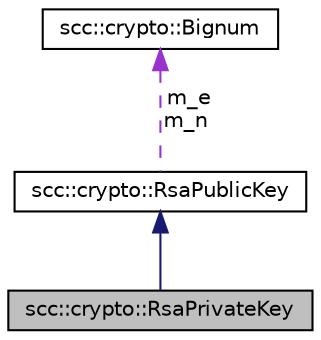 digraph "scc::crypto::RsaPrivateKey"
{
 // LATEX_PDF_SIZE
  edge [fontname="Helvetica",fontsize="10",labelfontname="Helvetica",labelfontsize="10"];
  node [fontname="Helvetica",fontsize="10",shape=record];
  Node1 [label="scc::crypto::RsaPrivateKey",height=0.2,width=0.4,color="black", fillcolor="grey75", style="filled", fontcolor="black",tooltip="RSA Private Key."];
  Node2 -> Node1 [dir="back",color="midnightblue",fontsize="10",style="solid",fontname="Helvetica"];
  Node2 [label="scc::crypto::RsaPublicKey",height=0.2,width=0.4,color="black", fillcolor="white", style="filled",URL="$d4/df1/classscc_1_1crypto_1_1RsaPublicKey.html",tooltip="RSA Public Key."];
  Node3 -> Node2 [dir="back",color="darkorchid3",fontsize="10",style="dashed",label=" m_e\nm_n" ,fontname="Helvetica"];
  Node3 [label="scc::crypto::Bignum",height=0.2,width=0.4,color="black", fillcolor="white", style="filled",URL="$da/d2a/classscc_1_1crypto_1_1Bignum.html",tooltip="Big number."];
}

